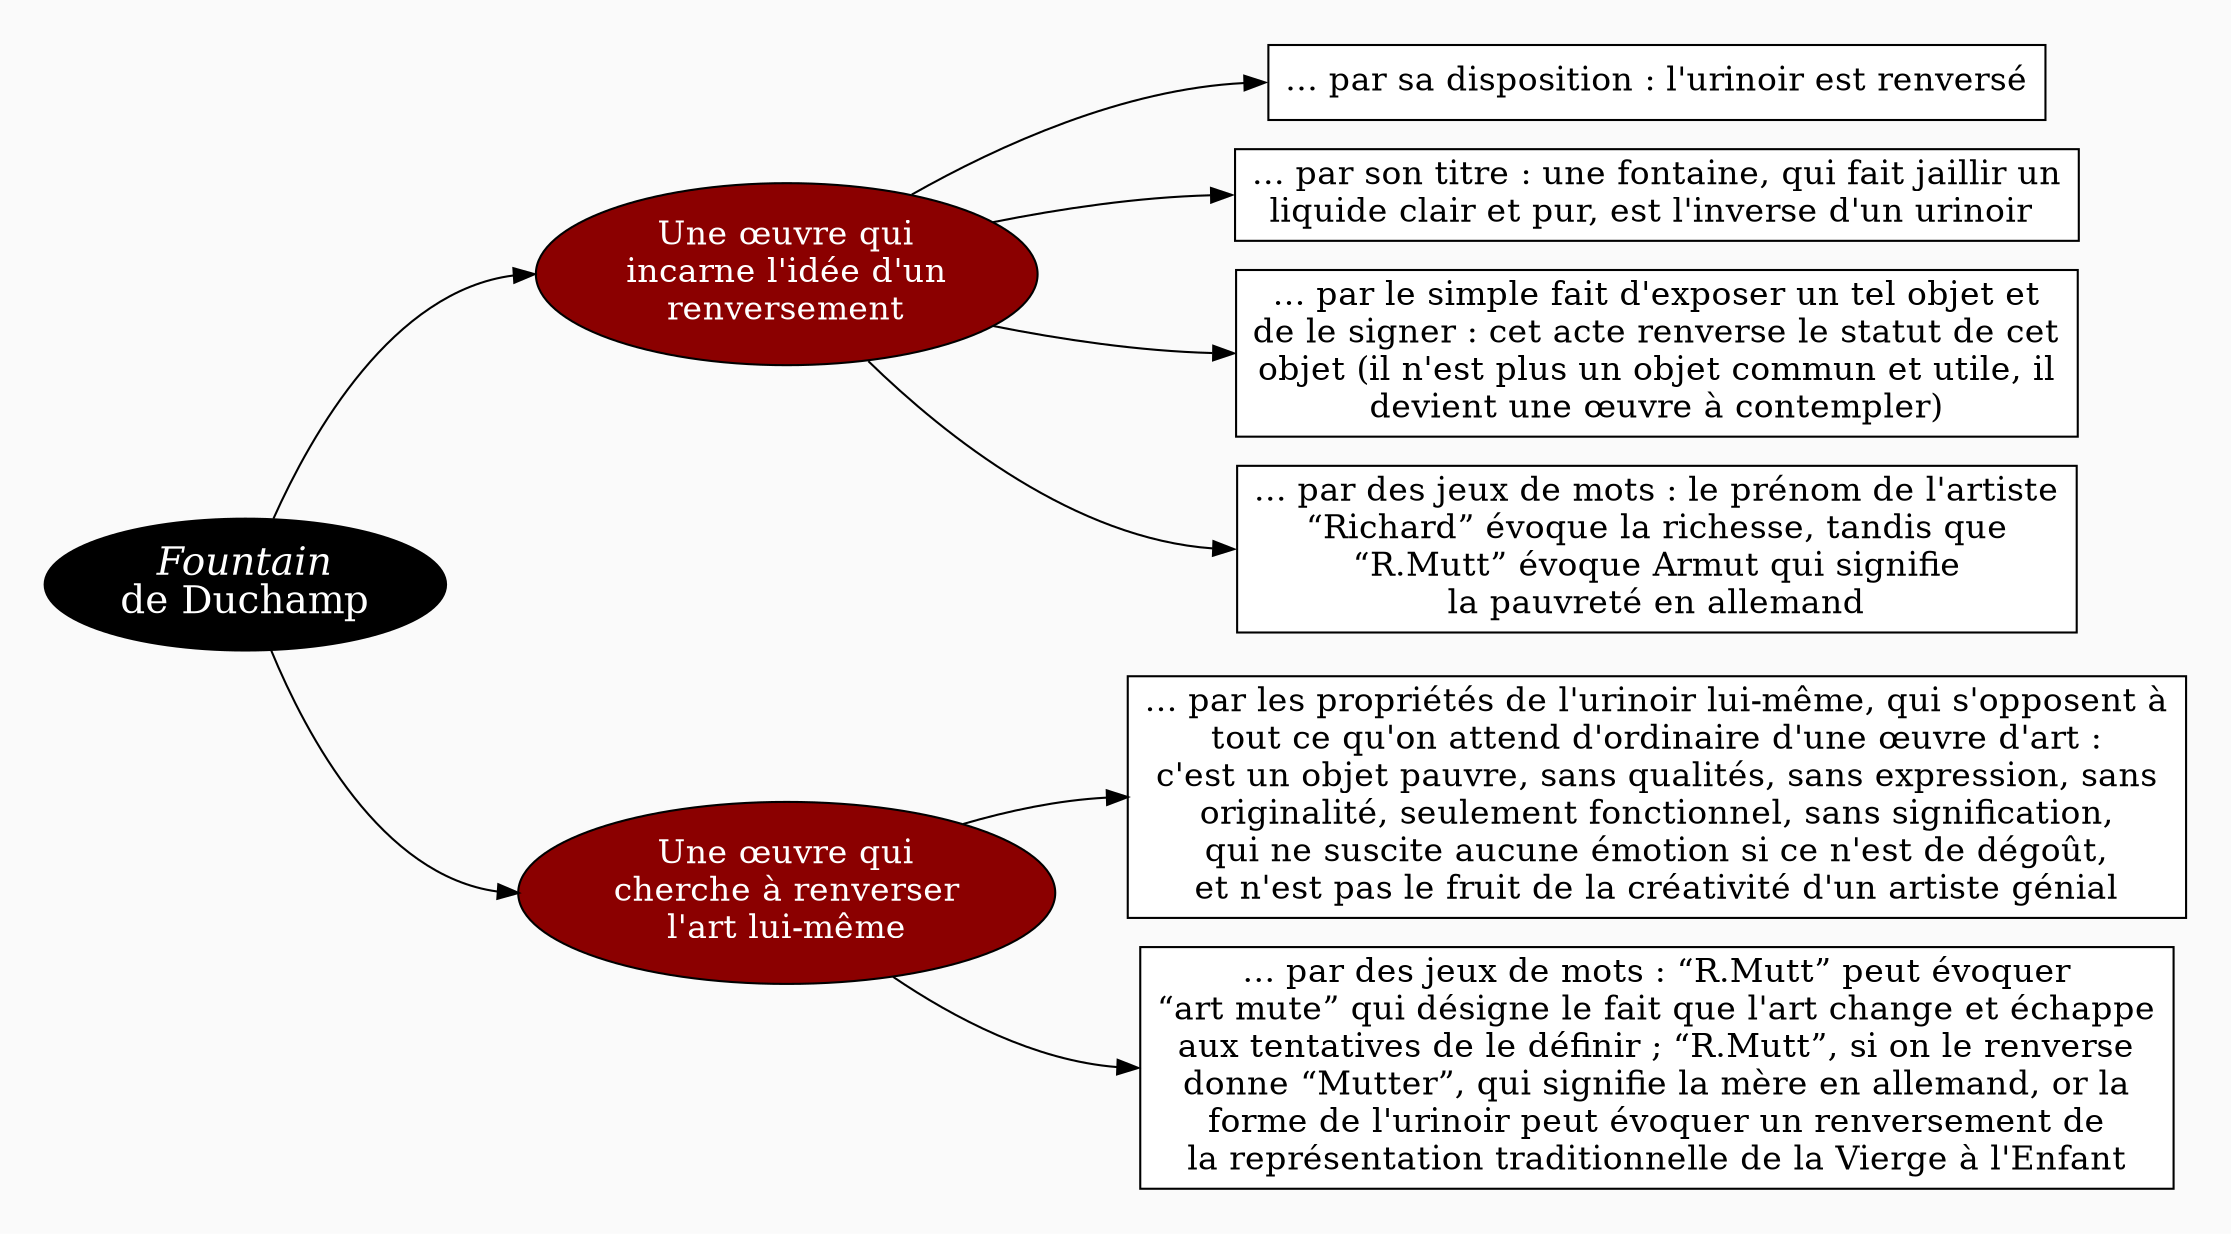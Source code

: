 digraph G {
// Template : diagram
// Usage : cours sur l'art
rankdir=LR
splines=true
//splines=curved
bgcolor=grey98
pad=0.3
style=filled
edge[minlen=4]
ranksep=0.1
nodesep=0.2 // valeur à changer ?

// NIVEAU 1
node[style=filled; fillcolor=12 ; fontcolor=white ; fontsize=18.5]
// a1[label=""]
a1[label=<<i>Fountain</i><br/>
de Duchamp>]


// NIVEAU 2
node[style=filled;fillcolor=red4;fontcolor=white; fontsize=16]
// b1[label=""]
a1->{
b1[label="Une œuvre qui
incarne l'idée d'un
renversement"]    
b2[label="Une œuvre qui
cherche à renverser
l'art lui-même"]
}[headport=w]

// NIVEAU 3 (sans intermédiaire)
node [shape=box; style=filled;fillcolor=white;fontcolor=black;color=grey502]
// c1[label=""]
b1->{c1,c2,c3,c4}[headport=w]
c1[label="… par sa disposition : l'urinoir est renversé"]
c2[label="… par son titre : une fontaine, qui fait jaillir un
liquide clair et pur, est l'inverse d'un urinoir "]
c3[label="… par le simple fait d'exposer un tel objet et
de le signer : cet acte renverse le statut de cet
objet (il n'est plus un objet commun et utile, il
devient une œuvre à contempler)"]
c4[label="… par des jeux de mots : le prénom de l'artiste
“Richard” évoque la richesse, tandis que
“R.Mutt” évoque Armut qui signifie
la pauvreté en allemand"]


b2->{c5, c6}[headport=w]
c5[label="… par les propriétés de l'urinoir lui-même, qui s'opposent à
tout ce qu'on attend d'ordinaire d'une œuvre d'art :
c'est un objet pauvre, sans qualités, sans expression, sans
originalité, seulement fonctionnel, sans signification,
qui ne suscite aucune émotion si ce n'est de dégoût,
et n'est pas le fruit de la créativité d'un artiste génial"]
c6[label="… par des jeux de mots : “R.Mutt” peut évoquer
“art mute” qui désigne le fait que l'art change et échappe
aux tentatives de le définir ; “R.Mutt”, si on le renverse
donne “Mutter”, qui signifie la mère en allemand, or la
forme de l'urinoir peut évoquer un renversement de
la représentation traditionnelle de la Vierge à l'Enfant"]


{rank=same;b1->b2[style=invis;minlen=15]}

// INTERMEDIAIRE AVANT NIVEAU 3
node[style=filled;fillcolor=grey78;shape=oval]
// [arrowhead=none]
// bc1[label=""]

// NIVEAU 3 (avec intermédiaire)
node[style="filled";fillcolor=white;shape=box;color=grey50]
// c1[label=""]

// NIVEAU 4
node[style="filled, rounded";fillcolor=white;shape=box;color=grey50]
// d1[label=""]


// ETIQUETTES EN ROUGE
node[shape=plaintext;fontcolor=firebrick3;fillcolor=grey98]
// e1[label=< <B>= Titre</B><BR /><BR />Contenu<BR /> >]
// e1[label=""]
// ->e1[minlen=1;style=invis]


// Remarques
node[color=blue;shape=box;style=filled;margin=0.07;fontcolor=black;fontsize=13]
edge[color=blue;arrowhead="none";xlabel="";style=dashed]
// r1[label=""]
// {rank=same;->r1}
// {rank=same;r1->[dir=back]}


}
